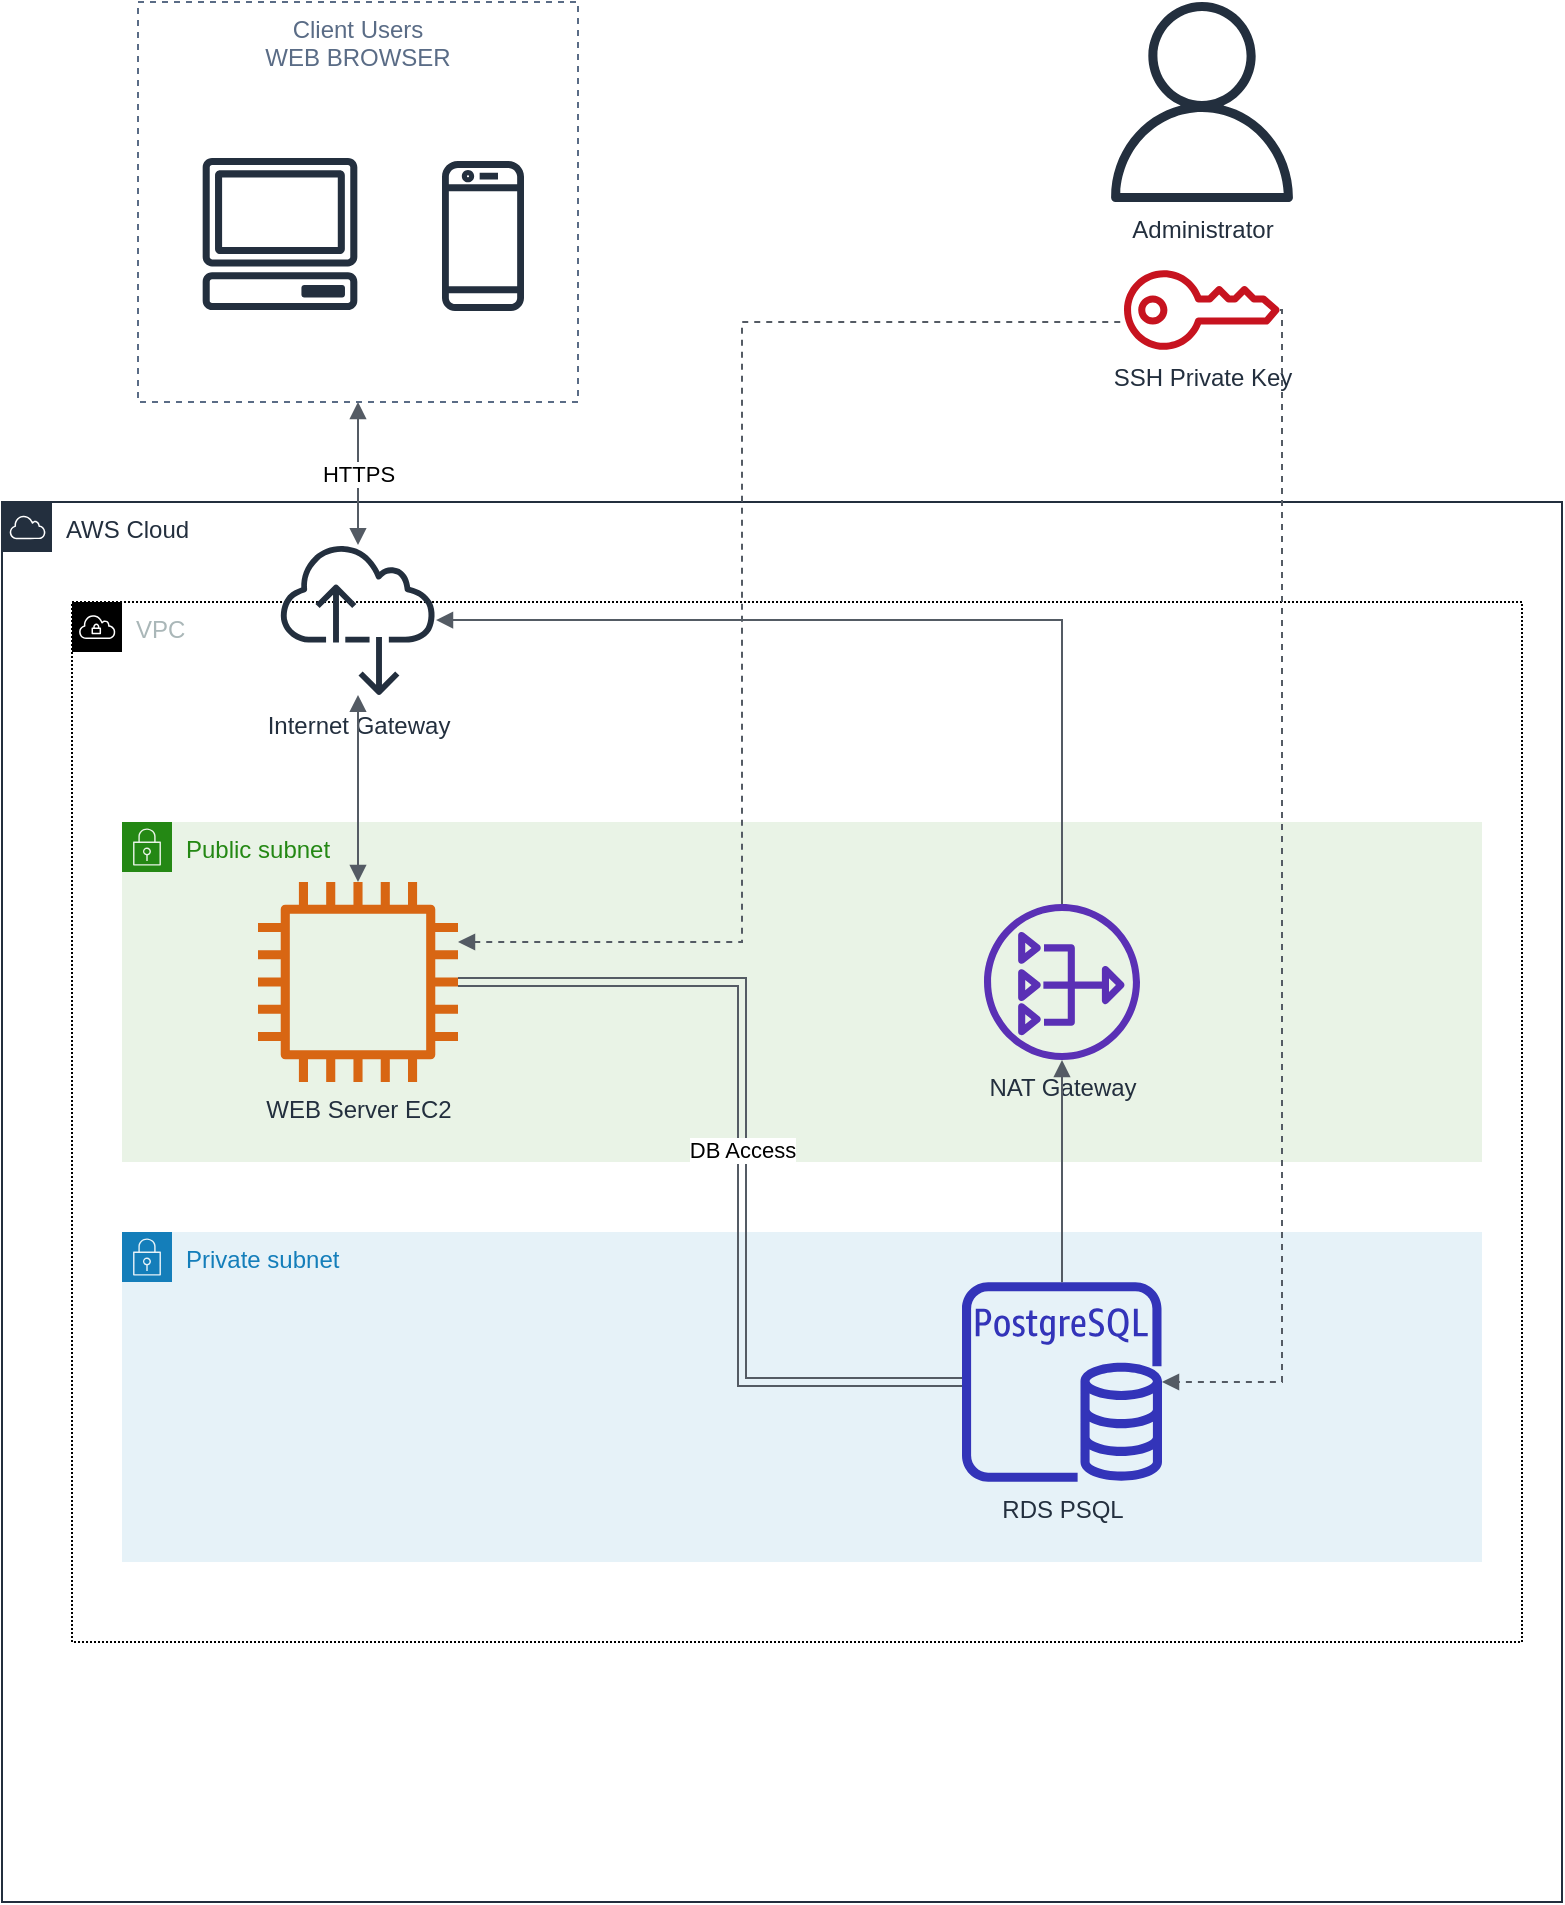 <mxfile pages="1" version="11.2.8" type="github"><diagram id="eeBhRq_ST6CD6k5FKRfc" name="Page-1"><mxGraphModel dx="859" dy="565" grid="1" gridSize="10" guides="1" tooltips="1" connect="1" arrows="1" fold="1" page="1" pageScale="1" pageWidth="827" pageHeight="1169" math="0" shadow="0"><root><mxCell id="0"/><mxCell id="1" parent="0"/><mxCell id="kcP6CkvGFuSYhXzFiz4a-3" value="AWS Cloud" style="points=[[0,0],[0.25,0],[0.5,0],[0.75,0],[1,0],[1,0.25],[1,0.5],[1,0.75],[1,1],[0.75,1],[0.5,1],[0.25,1],[0,1],[0,0.75],[0,0.5],[0,0.25]];outlineConnect=0;gradientColor=none;html=1;whiteSpace=wrap;fontSize=12;fontStyle=0;shape=mxgraph.aws4.group;grIcon=mxgraph.aws4.group_aws_cloud;strokeColor=#232F3E;fillColor=none;verticalAlign=top;align=left;spacingLeft=30;fontColor=#232F3E;dashed=0;" vertex="1" parent="1"><mxGeometry x="20" y="290" width="780" height="700" as="geometry"/></mxCell><mxCell id="kcP6CkvGFuSYhXzFiz4a-30" value="VPC" style="points=[[0,0],[0.25,0],[0.5,0],[0.75,0],[1,0],[1,0.25],[1,0.5],[1,0.75],[1,1],[0.75,1],[0.5,1],[0.25,1],[0,1],[0,0.75],[0,0.5],[0,0.25]];outlineConnect=0;gradientColor=none;html=1;whiteSpace=wrap;fontSize=12;fontStyle=0;shape=mxgraph.aws4.group;grIcon=mxgraph.aws4.group_vpc;strokeColor=#000000;fillColor=none;verticalAlign=top;align=left;spacingLeft=30;fontColor=#AAB7B8;dashed=1;dashPattern=1 1;" vertex="1" parent="1"><mxGeometry x="55" y="340" width="725" height="520" as="geometry"/></mxCell><mxCell id="kcP6CkvGFuSYhXzFiz4a-25" value="Public subnet" style="points=[[0,0],[0.25,0],[0.5,0],[0.75,0],[1,0],[1,0.25],[1,0.5],[1,0.75],[1,1],[0.75,1],[0.5,1],[0.25,1],[0,1],[0,0.75],[0,0.5],[0,0.25]];outlineConnect=0;gradientColor=none;html=1;whiteSpace=wrap;fontSize=12;fontStyle=0;shape=mxgraph.aws4.group;grIcon=mxgraph.aws4.group_security_group;grStroke=0;strokeColor=#248814;fillColor=#E9F3E6;verticalAlign=top;align=left;spacingLeft=30;fontColor=#248814;dashed=0;" vertex="1" parent="1"><mxGeometry x="80" y="450" width="680" height="170" as="geometry"/></mxCell><mxCell id="kcP6CkvGFuSYhXzFiz4a-24" value="Private subnet" style="points=[[0,0],[0.25,0],[0.5,0],[0.75,0],[1,0],[1,0.25],[1,0.5],[1,0.75],[1,1],[0.75,1],[0.5,1],[0.25,1],[0,1],[0,0.75],[0,0.5],[0,0.25]];outlineConnect=0;gradientColor=none;html=1;whiteSpace=wrap;fontSize=12;fontStyle=0;shape=mxgraph.aws4.group;grIcon=mxgraph.aws4.group_security_group;grStroke=0;strokeColor=#147EBA;fillColor=#E6F2F8;verticalAlign=top;align=left;spacingLeft=30;fontColor=#147EBA;dashed=0;" vertex="1" parent="1"><mxGeometry x="80" y="655" width="680" height="165" as="geometry"/></mxCell><mxCell id="kcP6CkvGFuSYhXzFiz4a-2" value="Client Users&#10;WEB BROWSER" style="fillColor=none;strokeColor=#5A6C86;dashed=1;verticalAlign=top;fontStyle=0;fontColor=#5A6C86;" vertex="1" parent="1"><mxGeometry x="88" y="40" width="220" height="200" as="geometry"/></mxCell><mxCell id="6-GjRFe54tZXjrNZC9Ce-1" value="" style="outlineConnect=0;fontColor=#232F3E;gradientColor=none;fillColor=#232F3E;strokeColor=none;dashed=0;verticalLabelPosition=bottom;verticalAlign=top;align=center;html=1;fontSize=12;fontStyle=0;aspect=fixed;pointerEvents=1;shape=mxgraph.aws4.client;" parent="1" vertex="1"><mxGeometry x="120" y="118" width="78" height="76" as="geometry"/></mxCell><mxCell id="kcP6CkvGFuSYhXzFiz4a-1" value="" style="outlineConnect=0;fontColor=#232F3E;gradientColor=none;fillColor=#232F3E;strokeColor=none;dashed=0;verticalLabelPosition=bottom;verticalAlign=top;align=center;html=1;fontSize=12;fontStyle=0;aspect=fixed;pointerEvents=1;shape=mxgraph.aws4.mobile_client;" vertex="1" parent="1"><mxGeometry x="240" y="118" width="41" height="78" as="geometry"/></mxCell><mxCell id="kcP6CkvGFuSYhXzFiz4a-4" value="WEB Server EC2" style="outlineConnect=0;fontColor=#232F3E;gradientColor=none;fillColor=#D86613;strokeColor=none;dashed=0;verticalLabelPosition=bottom;verticalAlign=top;align=center;html=1;fontSize=12;fontStyle=0;aspect=fixed;pointerEvents=1;shape=mxgraph.aws4.instance2;" vertex="1" parent="1"><mxGeometry x="148" y="480" width="100" height="100" as="geometry"/></mxCell><mxCell id="kcP6CkvGFuSYhXzFiz4a-7" value="RDS PSQL" style="outlineConnect=0;fontColor=#232F3E;gradientColor=none;fillColor=#3334B9;strokeColor=none;dashed=0;verticalLabelPosition=bottom;verticalAlign=top;align=center;html=1;fontSize=12;fontStyle=0;aspect=fixed;pointerEvents=1;shape=mxgraph.aws4.rds_postgresql_instance;" vertex="1" parent="1"><mxGeometry x="500" y="680" width="100" height="100" as="geometry"/></mxCell><mxCell id="kcP6CkvGFuSYhXzFiz4a-8" value="Internet Gateway" style="outlineConnect=0;fontColor=#232F3E;gradientColor=none;fillColor=#232F3E;strokeColor=none;dashed=0;verticalLabelPosition=bottom;verticalAlign=top;align=center;html=1;fontSize=12;fontStyle=0;aspect=fixed;pointerEvents=1;shape=mxgraph.aws4.internet_alt2;" vertex="1" parent="1"><mxGeometry x="159" y="310" width="78" height="78" as="geometry"/></mxCell><mxCell id="kcP6CkvGFuSYhXzFiz4a-13" value="HTTPS" style="edgeStyle=orthogonalEdgeStyle;html=1;endArrow=block;elbow=vertical;startArrow=block;startFill=1;endFill=1;strokeColor=#545B64;rounded=0;exitX=0.5;exitY=1;exitDx=0;exitDy=0;" edge="1" parent="1" source="kcP6CkvGFuSYhXzFiz4a-2" target="kcP6CkvGFuSYhXzFiz4a-8"><mxGeometry width="100" relative="1" as="geometry"><mxPoint x="160" y="280" as="sourcePoint"/><mxPoint x="260" y="280" as="targetPoint"/></mxGeometry></mxCell><mxCell id="kcP6CkvGFuSYhXzFiz4a-18" value="" style="edgeStyle=orthogonalEdgeStyle;html=1;endArrow=block;elbow=vertical;startArrow=block;startFill=1;endFill=1;strokeColor=#545B64;rounded=0;" edge="1" parent="1" source="kcP6CkvGFuSYhXzFiz4a-4" target="kcP6CkvGFuSYhXzFiz4a-8"><mxGeometry width="100" relative="1" as="geometry"><mxPoint x="70" y="410" as="sourcePoint"/><mxPoint x="170" y="410" as="targetPoint"/></mxGeometry></mxCell><mxCell id="kcP6CkvGFuSYhXzFiz4a-20" value="NAT Gateway" style="outlineConnect=0;fontColor=#232F3E;gradientColor=none;fillColor=#5A30B5;strokeColor=none;dashed=0;verticalLabelPosition=bottom;verticalAlign=top;align=center;html=1;fontSize=12;fontStyle=0;aspect=fixed;pointerEvents=1;shape=mxgraph.aws4.nat_gateway;" vertex="1" parent="1"><mxGeometry x="511" y="491" width="78" height="78" as="geometry"/></mxCell><mxCell id="kcP6CkvGFuSYhXzFiz4a-22" value="" style="edgeStyle=orthogonalEdgeStyle;html=1;endArrow=none;elbow=vertical;startArrow=block;startFill=1;strokeColor=#545B64;rounded=0;" edge="1" parent="1" source="kcP6CkvGFuSYhXzFiz4a-8" target="kcP6CkvGFuSYhXzFiz4a-20"><mxGeometry width="100" relative="1" as="geometry"><mxPoint x="380" y="380" as="sourcePoint"/><mxPoint x="550" y="480" as="targetPoint"/></mxGeometry></mxCell><mxCell id="kcP6CkvGFuSYhXzFiz4a-23" value="" style="edgeStyle=orthogonalEdgeStyle;html=1;endArrow=none;elbow=vertical;startArrow=block;startFill=1;strokeColor=#545B64;rounded=0;" edge="1" parent="1" source="kcP6CkvGFuSYhXzFiz4a-20" target="kcP6CkvGFuSYhXzFiz4a-7"><mxGeometry width="100" relative="1" as="geometry"><mxPoint x="380" y="600" as="sourcePoint"/><mxPoint x="480" y="600" as="targetPoint"/></mxGeometry></mxCell><mxCell id="kcP6CkvGFuSYhXzFiz4a-26" value="DB Access&lt;br&gt;" style="edgeStyle=orthogonalEdgeStyle;html=1;endArrow=openThin;elbow=vertical;startArrow=none;endFill=0;strokeColor=#545B64;rounded=0;shape=link;" edge="1" parent="1" source="kcP6CkvGFuSYhXzFiz4a-4" target="kcP6CkvGFuSYhXzFiz4a-7"><mxGeometry width="100" relative="1" as="geometry"><mxPoint x="270" y="530" as="sourcePoint"/><mxPoint x="370" y="530" as="targetPoint"/><Array as="points"><mxPoint x="390" y="530"/><mxPoint x="390" y="730"/></Array></mxGeometry></mxCell><mxCell id="kcP6CkvGFuSYhXzFiz4a-27" value="Administrator" style="outlineConnect=0;fontColor=#232F3E;gradientColor=none;fillColor=#232F3E;strokeColor=none;dashed=0;verticalLabelPosition=bottom;verticalAlign=top;align=center;html=1;fontSize=12;fontStyle=0;aspect=fixed;pointerEvents=1;shape=mxgraph.aws4.user;" vertex="1" parent="1"><mxGeometry x="570" y="40" width="100" height="100" as="geometry"/></mxCell><mxCell id="kcP6CkvGFuSYhXzFiz4a-28" value="SSH Private Key" style="outlineConnect=0;fontColor=#232F3E;gradientColor=none;fillColor=#C7131F;strokeColor=none;dashed=0;verticalLabelPosition=bottom;verticalAlign=top;align=center;html=1;fontSize=12;fontStyle=0;aspect=fixed;pointerEvents=1;shape=mxgraph.aws4.addon;" vertex="1" parent="1"><mxGeometry x="581" y="174" width="78" height="40" as="geometry"/></mxCell><mxCell id="kcP6CkvGFuSYhXzFiz4a-31" value="" style="edgeStyle=orthogonalEdgeStyle;html=1;endArrow=none;elbow=vertical;startArrow=block;startFill=1;strokeColor=#545B64;rounded=0;dashed=1;" edge="1" parent="1" source="kcP6CkvGFuSYhXzFiz4a-4" target="kcP6CkvGFuSYhXzFiz4a-28"><mxGeometry width="100" relative="1" as="geometry"><mxPoint x="440" y="200" as="sourcePoint"/><mxPoint x="540" y="200" as="targetPoint"/><Array as="points"><mxPoint x="390" y="510"/><mxPoint x="390" y="200"/></Array></mxGeometry></mxCell><mxCell id="kcP6CkvGFuSYhXzFiz4a-32" value="" style="edgeStyle=orthogonalEdgeStyle;html=1;endArrow=block;elbow=vertical;startArrow=none;endFill=1;strokeColor=#545B64;rounded=0;dashed=1;" edge="1" parent="1" source="kcP6CkvGFuSYhXzFiz4a-28" target="kcP6CkvGFuSYhXzFiz4a-7"><mxGeometry width="100" relative="1" as="geometry"><mxPoint x="620" y="260" as="sourcePoint"/><mxPoint x="720" y="260" as="targetPoint"/><Array as="points"><mxPoint x="660" y="730"/></Array></mxGeometry></mxCell></root></mxGraphModel></diagram></mxfile>